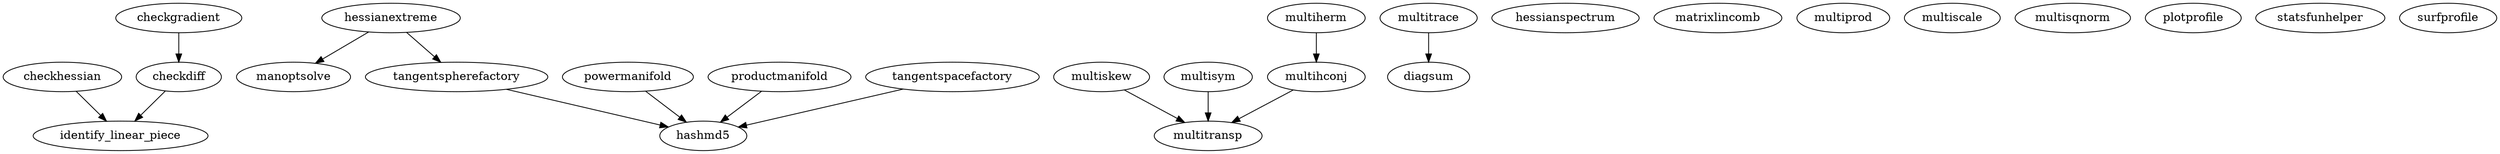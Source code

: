/* Created by mdot for Matlab */
digraph m2html {
  checkdiff -> identify_linear_piece;
  checkgradient -> checkdiff;
  checkhessian -> identify_linear_piece;
  hessianextreme -> manoptsolve;
  hessianextreme -> tangentspherefactory;
  multihconj -> multitransp;
  multiherm -> multihconj;
  multiskew -> multitransp;
  multisym -> multitransp;
  multitrace -> diagsum;
  powermanifold -> hashmd5;
  productmanifold -> hashmd5;
  tangentspacefactory -> hashmd5;
  tangentspherefactory -> hashmd5;

  checkdiff [URL="checkdiff.html"];
  checkgradient [URL="checkgradient.html"];
  checkhessian [URL="checkhessian.html"];
  diagsum [URL="diagsum.html"];
  hashmd5 [URL="hashmd5.html"];
  hessianextreme [URL="hessianextreme.html"];
  hessianspectrum [URL="hessianspectrum.html"];
  identify_linear_piece [URL="identify_linear_piece.html"];
  manoptsolve [URL="manoptsolve.html"];
  matrixlincomb [URL="matrixlincomb.html"];
  multihconj [URL="multihconj.html"];
  multiherm [URL="multiherm.html"];
  multiprod [URL="multiprod.html"];
  multiscale [URL="multiscale.html"];
  multiskew [URL="multiskew.html"];
  multisqnorm [URL="multisqnorm.html"];
  multisym [URL="multisym.html"];
  multitrace [URL="multitrace.html"];
  multitransp [URL="multitransp.html"];
  plotprofile [URL="plotprofile.html"];
  powermanifold [URL="powermanifold.html"];
  productmanifold [URL="productmanifold.html"];
  statsfunhelper [URL="statsfunhelper.html"];
  surfprofile [URL="surfprofile.html"];
  tangentspacefactory [URL="tangentspacefactory.html"];
  tangentspherefactory [URL="tangentspherefactory.html"];
}
